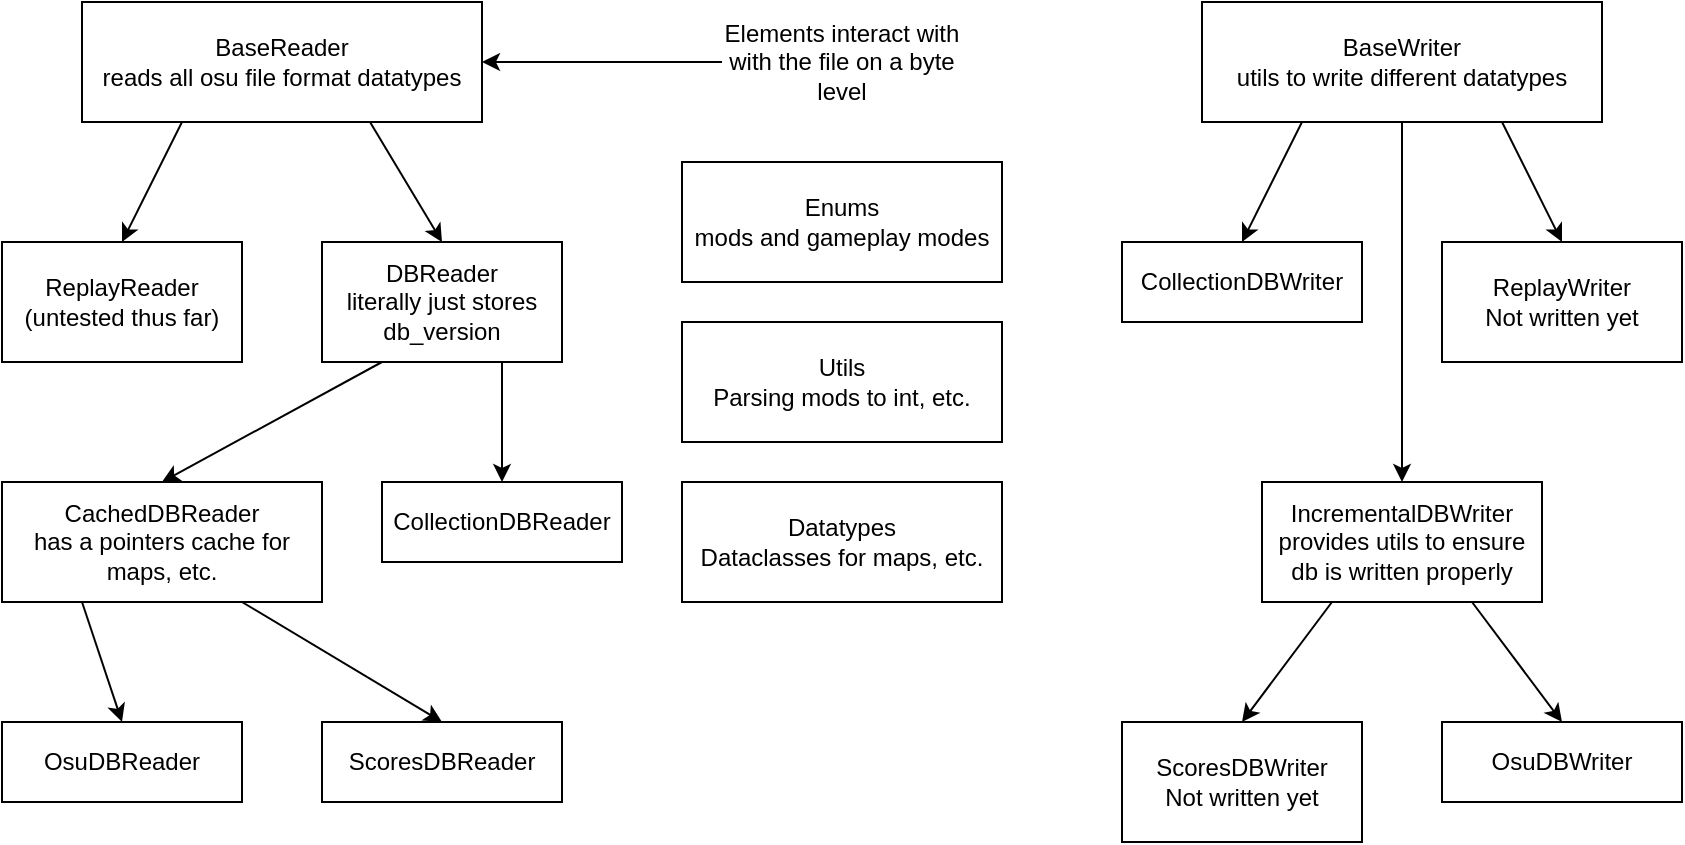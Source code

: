 <mxfile version="16.6.6" type="device"><diagram id="vivKK3iIxJLtLVT0lvke" name="Page-1"><mxGraphModel dx="1422" dy="790" grid="1" gridSize="10" guides="1" tooltips="1" connect="1" arrows="1" fold="1" page="1" pageScale="1" pageWidth="850" pageHeight="1100" math="0" shadow="0"><root><mxCell id="0"/><mxCell id="1" parent="0"/><mxCell id="UD1Emmy8hYsi3lklUJde-2" value="&lt;div&gt;BaseReader&lt;/div&gt;&lt;div&gt;reads all osu file format datatypes&lt;br&gt;&lt;/div&gt;" style="rounded=0;whiteSpace=wrap;html=1;" vertex="1" parent="1"><mxGeometry x="40" y="40" width="200" height="60" as="geometry"/></mxCell><mxCell id="UD1Emmy8hYsi3lklUJde-3" value="Elements interact with with the file on a byte level" style="text;html=1;strokeColor=none;fillColor=none;align=center;verticalAlign=middle;whiteSpace=wrap;rounded=0;" vertex="1" parent="1"><mxGeometry x="360" y="55" width="120" height="30" as="geometry"/></mxCell><mxCell id="UD1Emmy8hYsi3lklUJde-4" value="" style="endArrow=classic;html=1;rounded=0;exitX=0;exitY=0.5;exitDx=0;exitDy=0;entryX=1;entryY=0.5;entryDx=0;entryDy=0;" edge="1" parent="1" source="UD1Emmy8hYsi3lklUJde-3" target="UD1Emmy8hYsi3lklUJde-2"><mxGeometry width="50" height="50" relative="1" as="geometry"><mxPoint x="400" y="430" as="sourcePoint"/><mxPoint x="450" y="380" as="targetPoint"/></mxGeometry></mxCell><mxCell id="UD1Emmy8hYsi3lklUJde-5" value="&lt;div&gt;ReplayReader&lt;/div&gt;&lt;div&gt;(untested thus far)&lt;br&gt;&lt;/div&gt;" style="rounded=0;whiteSpace=wrap;html=1;" vertex="1" parent="1"><mxGeometry y="160" width="120" height="60" as="geometry"/></mxCell><mxCell id="UD1Emmy8hYsi3lklUJde-6" value="" style="endArrow=classic;html=1;rounded=0;exitX=0.25;exitY=1;exitDx=0;exitDy=0;entryX=0.5;entryY=0;entryDx=0;entryDy=0;" edge="1" parent="1" source="UD1Emmy8hYsi3lklUJde-2" target="UD1Emmy8hYsi3lklUJde-5"><mxGeometry width="50" height="50" relative="1" as="geometry"><mxPoint x="400" y="430" as="sourcePoint"/><mxPoint x="450" y="380" as="targetPoint"/></mxGeometry></mxCell><mxCell id="UD1Emmy8hYsi3lklUJde-7" value="&lt;div&gt;Enums&lt;/div&gt;&lt;div&gt;mods and gameplay modes&lt;br&gt;&lt;/div&gt;" style="rounded=0;whiteSpace=wrap;html=1;" vertex="1" parent="1"><mxGeometry x="340" y="120" width="160" height="60" as="geometry"/></mxCell><mxCell id="UD1Emmy8hYsi3lklUJde-8" value="&lt;div&gt;Utils&lt;/div&gt;&lt;div&gt;Parsing mods to int, etc.&lt;br&gt;&lt;/div&gt;" style="rounded=0;whiteSpace=wrap;html=1;" vertex="1" parent="1"><mxGeometry x="340" y="200" width="160" height="60" as="geometry"/></mxCell><mxCell id="UD1Emmy8hYsi3lklUJde-9" value="" style="endArrow=classic;html=1;rounded=0;exitX=0.72;exitY=1;exitDx=0;exitDy=0;exitPerimeter=0;entryX=0.5;entryY=0;entryDx=0;entryDy=0;" edge="1" parent="1" source="UD1Emmy8hYsi3lklUJde-2" target="UD1Emmy8hYsi3lklUJde-10"><mxGeometry width="50" height="50" relative="1" as="geometry"><mxPoint x="400" y="430" as="sourcePoint"/><mxPoint x="210" y="160" as="targetPoint"/></mxGeometry></mxCell><mxCell id="UD1Emmy8hYsi3lklUJde-10" value="&lt;div&gt;DBReader&lt;/div&gt;&lt;div&gt;literally just stores db_version&lt;br&gt;&lt;/div&gt;" style="rounded=0;whiteSpace=wrap;html=1;" vertex="1" parent="1"><mxGeometry x="160" y="160" width="120" height="60" as="geometry"/></mxCell><mxCell id="UD1Emmy8hYsi3lklUJde-11" value="&lt;div&gt;CachedDBReader&lt;/div&gt;&lt;div&gt;has a pointers cache for maps, etc.&lt;br&gt;&lt;/div&gt;" style="rounded=0;whiteSpace=wrap;html=1;" vertex="1" parent="1"><mxGeometry y="280" width="160" height="60" as="geometry"/></mxCell><mxCell id="UD1Emmy8hYsi3lklUJde-12" value="" style="endArrow=classic;html=1;rounded=0;exitX=0.25;exitY=1;exitDx=0;exitDy=0;entryX=0.5;entryY=0;entryDx=0;entryDy=0;" edge="1" parent="1" source="UD1Emmy8hYsi3lklUJde-10" target="UD1Emmy8hYsi3lklUJde-11"><mxGeometry width="50" height="50" relative="1" as="geometry"><mxPoint x="400" y="430" as="sourcePoint"/><mxPoint x="260" y="360" as="targetPoint"/></mxGeometry></mxCell><mxCell id="UD1Emmy8hYsi3lklUJde-13" value="&lt;div&gt;OsuDBReader&lt;/div&gt;" style="rounded=0;whiteSpace=wrap;html=1;" vertex="1" parent="1"><mxGeometry y="400" width="120" height="40" as="geometry"/></mxCell><mxCell id="UD1Emmy8hYsi3lklUJde-14" value="&lt;div&gt;ScoresDBReader&lt;/div&gt;" style="rounded=0;whiteSpace=wrap;html=1;" vertex="1" parent="1"><mxGeometry x="160" y="400" width="120" height="40" as="geometry"/></mxCell><mxCell id="UD1Emmy8hYsi3lklUJde-15" value="" style="endArrow=classic;html=1;rounded=0;exitX=0.25;exitY=1;exitDx=0;exitDy=0;entryX=0.5;entryY=0;entryDx=0;entryDy=0;" edge="1" parent="1" source="UD1Emmy8hYsi3lklUJde-11" target="UD1Emmy8hYsi3lklUJde-13"><mxGeometry width="50" height="50" relative="1" as="geometry"><mxPoint x="400" y="430" as="sourcePoint"/><mxPoint x="450" y="380" as="targetPoint"/></mxGeometry></mxCell><mxCell id="UD1Emmy8hYsi3lklUJde-16" value="" style="endArrow=classic;html=1;rounded=0;entryX=0.5;entryY=0;entryDx=0;entryDy=0;exitX=0.75;exitY=1;exitDx=0;exitDy=0;" edge="1" parent="1" source="UD1Emmy8hYsi3lklUJde-11" target="UD1Emmy8hYsi3lklUJde-14"><mxGeometry width="50" height="50" relative="1" as="geometry"><mxPoint x="400" y="430" as="sourcePoint"/><mxPoint x="450" y="380" as="targetPoint"/></mxGeometry></mxCell><mxCell id="UD1Emmy8hYsi3lklUJde-17" value="&lt;div&gt;Datatypes&lt;/div&gt;&lt;div&gt;Dataclasses for maps, etc.&lt;br&gt;&lt;/div&gt;" style="rounded=0;whiteSpace=wrap;html=1;" vertex="1" parent="1"><mxGeometry x="340" y="280" width="160" height="60" as="geometry"/></mxCell><mxCell id="UD1Emmy8hYsi3lklUJde-19" value="&lt;div&gt;BaseWriter&lt;/div&gt;&lt;div&gt;utils to write different datatypes&lt;br&gt;&lt;/div&gt;" style="rounded=0;whiteSpace=wrap;html=1;" vertex="1" parent="1"><mxGeometry x="600" y="40" width="200" height="60" as="geometry"/></mxCell><mxCell id="UD1Emmy8hYsi3lklUJde-20" value="&lt;div&gt;ReplayWriter&lt;/div&gt;&lt;div&gt;Not written yet&lt;br&gt;&lt;/div&gt;" style="rounded=0;whiteSpace=wrap;html=1;" vertex="1" parent="1"><mxGeometry x="720" y="160" width="120" height="60" as="geometry"/></mxCell><mxCell id="UD1Emmy8hYsi3lklUJde-21" value="&lt;div&gt;IncrementalDBWriter&lt;/div&gt;&lt;div&gt;provides utils to ensure db is written properly&lt;br&gt;&lt;/div&gt;" style="rounded=0;whiteSpace=wrap;html=1;" vertex="1" parent="1"><mxGeometry x="630" y="280" width="140" height="60" as="geometry"/></mxCell><mxCell id="UD1Emmy8hYsi3lklUJde-22" value="" style="endArrow=classic;html=1;rounded=0;exitX=0.5;exitY=1;exitDx=0;exitDy=0;entryX=0.5;entryY=0;entryDx=0;entryDy=0;" edge="1" parent="1" source="UD1Emmy8hYsi3lklUJde-19" target="UD1Emmy8hYsi3lklUJde-21"><mxGeometry width="50" height="50" relative="1" as="geometry"><mxPoint x="400" y="430" as="sourcePoint"/><mxPoint x="450" y="380" as="targetPoint"/></mxGeometry></mxCell><mxCell id="UD1Emmy8hYsi3lklUJde-23" value="" style="endArrow=classic;html=1;rounded=0;exitX=0.75;exitY=1;exitDx=0;exitDy=0;entryX=0.5;entryY=0;entryDx=0;entryDy=0;" edge="1" parent="1" source="UD1Emmy8hYsi3lklUJde-19" target="UD1Emmy8hYsi3lklUJde-20"><mxGeometry width="50" height="50" relative="1" as="geometry"><mxPoint x="400" y="430" as="sourcePoint"/><mxPoint x="450" y="380" as="targetPoint"/></mxGeometry></mxCell><mxCell id="UD1Emmy8hYsi3lklUJde-24" value="&lt;div&gt;CollectionDBReader&lt;/div&gt;" style="rounded=0;whiteSpace=wrap;html=1;" vertex="1" parent="1"><mxGeometry x="190" y="280" width="120" height="40" as="geometry"/></mxCell><mxCell id="UD1Emmy8hYsi3lklUJde-25" value="" style="endArrow=classic;html=1;rounded=0;exitX=0.75;exitY=1;exitDx=0;exitDy=0;entryX=0.5;entryY=0;entryDx=0;entryDy=0;" edge="1" parent="1" source="UD1Emmy8hYsi3lklUJde-10" target="UD1Emmy8hYsi3lklUJde-24"><mxGeometry width="50" height="50" relative="1" as="geometry"><mxPoint x="400" y="430" as="sourcePoint"/><mxPoint x="450" y="380" as="targetPoint"/></mxGeometry></mxCell><mxCell id="UD1Emmy8hYsi3lklUJde-26" value="&lt;div&gt;CollectionDBWriter&lt;/div&gt;" style="rounded=0;whiteSpace=wrap;html=1;" vertex="1" parent="1"><mxGeometry x="560" y="160" width="120" height="40" as="geometry"/></mxCell><mxCell id="UD1Emmy8hYsi3lklUJde-31" value="" style="endArrow=classic;html=1;rounded=0;exitX=0.25;exitY=1;exitDx=0;exitDy=0;entryX=0.5;entryY=0;entryDx=0;entryDy=0;" edge="1" parent="1" source="UD1Emmy8hYsi3lklUJde-19" target="UD1Emmy8hYsi3lklUJde-26"><mxGeometry width="50" height="50" relative="1" as="geometry"><mxPoint x="400" y="430" as="sourcePoint"/><mxPoint x="450" y="380" as="targetPoint"/></mxGeometry></mxCell><mxCell id="UD1Emmy8hYsi3lklUJde-32" value="&lt;div&gt;ScoresDBWriter&lt;/div&gt;&lt;div&gt;Not written yet&lt;br&gt;&lt;/div&gt;" style="rounded=0;whiteSpace=wrap;html=1;" vertex="1" parent="1"><mxGeometry x="560" y="400" width="120" height="60" as="geometry"/></mxCell><mxCell id="UD1Emmy8hYsi3lklUJde-33" value="OsuDBWriter" style="rounded=0;whiteSpace=wrap;html=1;" vertex="1" parent="1"><mxGeometry x="720" y="400" width="120" height="40" as="geometry"/></mxCell><mxCell id="UD1Emmy8hYsi3lklUJde-34" value="" style="endArrow=classic;html=1;rounded=0;exitX=0.25;exitY=1;exitDx=0;exitDy=0;entryX=0.5;entryY=0;entryDx=0;entryDy=0;" edge="1" parent="1" source="UD1Emmy8hYsi3lklUJde-21" target="UD1Emmy8hYsi3lklUJde-32"><mxGeometry width="50" height="50" relative="1" as="geometry"><mxPoint x="600" y="520" as="sourcePoint"/><mxPoint x="650" y="470" as="targetPoint"/></mxGeometry></mxCell><mxCell id="UD1Emmy8hYsi3lklUJde-37" value="" style="endArrow=classic;html=1;rounded=0;exitX=0.75;exitY=1;exitDx=0;exitDy=0;entryX=0.5;entryY=0;entryDx=0;entryDy=0;" edge="1" parent="1" source="UD1Emmy8hYsi3lklUJde-21" target="UD1Emmy8hYsi3lklUJde-33"><mxGeometry width="50" height="50" relative="1" as="geometry"><mxPoint x="675" y="350" as="sourcePoint"/><mxPoint x="630" y="410" as="targetPoint"/></mxGeometry></mxCell></root></mxGraphModel></diagram></mxfile>